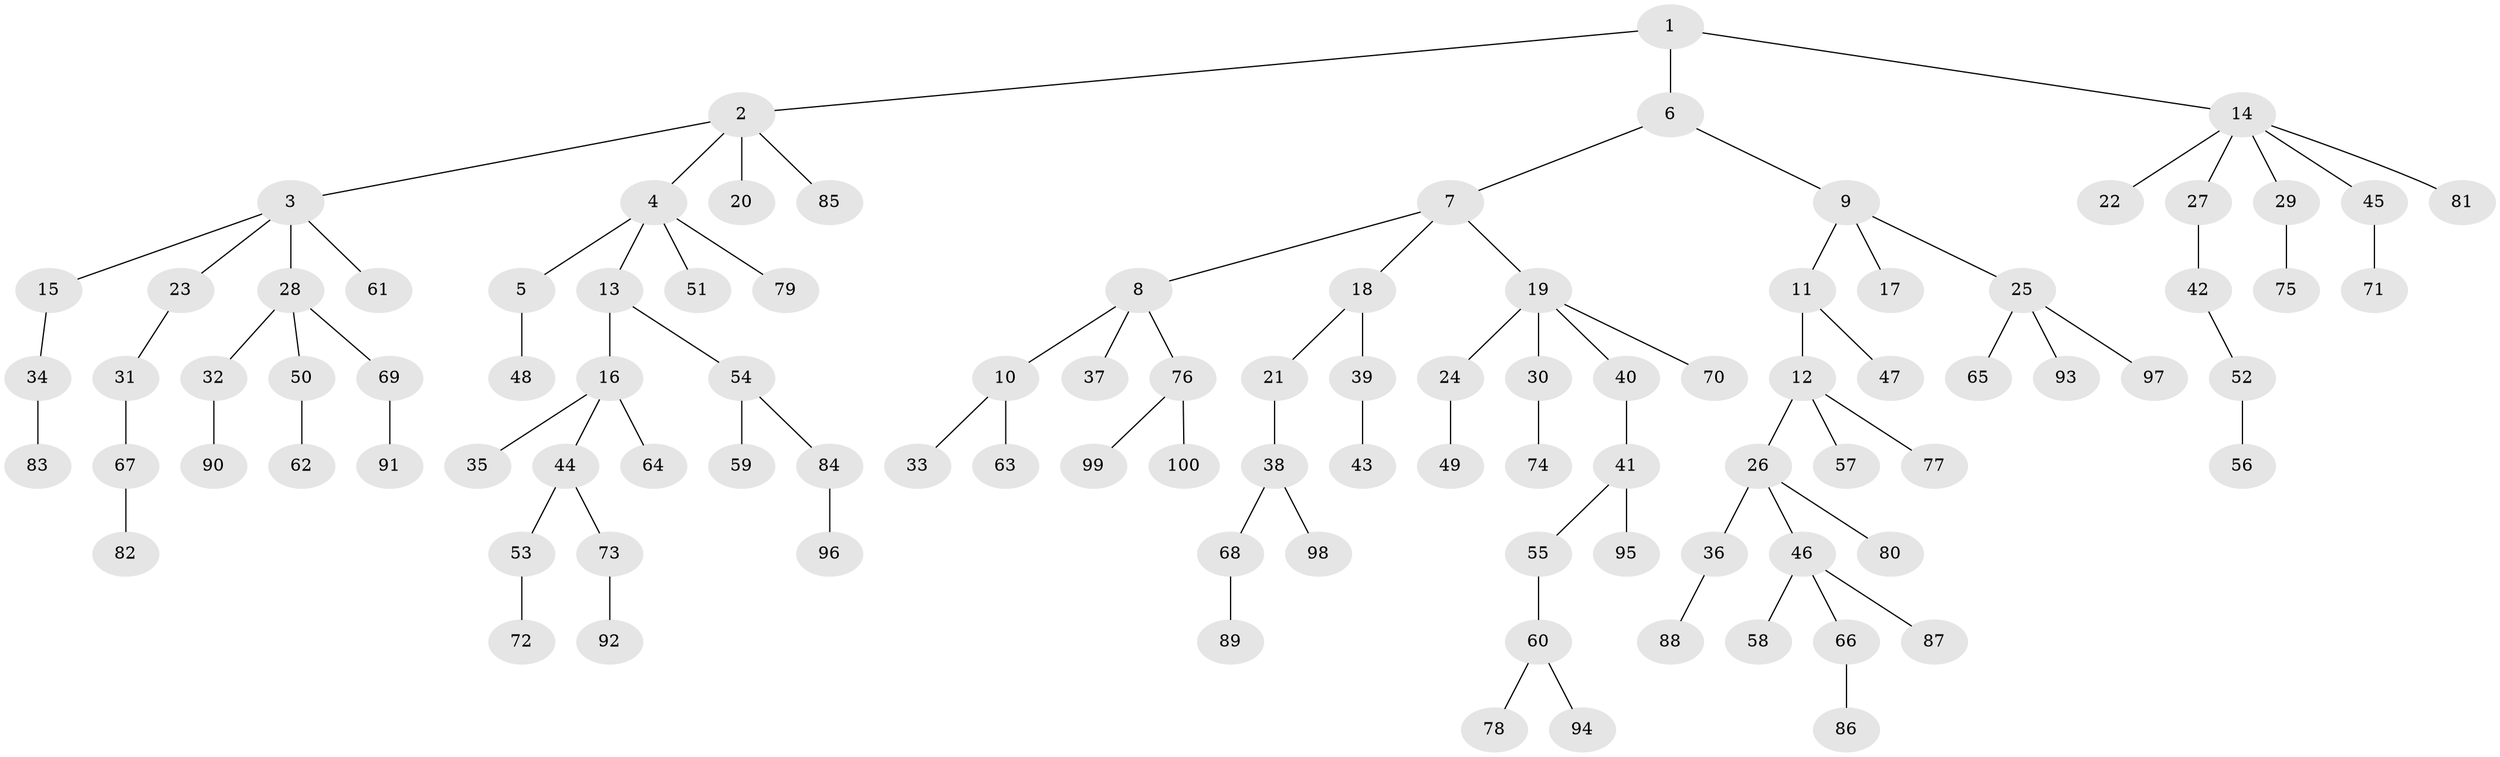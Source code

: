 // Generated by graph-tools (version 1.1) at 2025/38/02/21/25 10:38:55]
// undirected, 100 vertices, 99 edges
graph export_dot {
graph [start="1"]
  node [color=gray90,style=filled];
  1;
  2;
  3;
  4;
  5;
  6;
  7;
  8;
  9;
  10;
  11;
  12;
  13;
  14;
  15;
  16;
  17;
  18;
  19;
  20;
  21;
  22;
  23;
  24;
  25;
  26;
  27;
  28;
  29;
  30;
  31;
  32;
  33;
  34;
  35;
  36;
  37;
  38;
  39;
  40;
  41;
  42;
  43;
  44;
  45;
  46;
  47;
  48;
  49;
  50;
  51;
  52;
  53;
  54;
  55;
  56;
  57;
  58;
  59;
  60;
  61;
  62;
  63;
  64;
  65;
  66;
  67;
  68;
  69;
  70;
  71;
  72;
  73;
  74;
  75;
  76;
  77;
  78;
  79;
  80;
  81;
  82;
  83;
  84;
  85;
  86;
  87;
  88;
  89;
  90;
  91;
  92;
  93;
  94;
  95;
  96;
  97;
  98;
  99;
  100;
  1 -- 2;
  1 -- 6;
  1 -- 14;
  2 -- 3;
  2 -- 4;
  2 -- 20;
  2 -- 85;
  3 -- 15;
  3 -- 23;
  3 -- 28;
  3 -- 61;
  4 -- 5;
  4 -- 13;
  4 -- 51;
  4 -- 79;
  5 -- 48;
  6 -- 7;
  6 -- 9;
  7 -- 8;
  7 -- 18;
  7 -- 19;
  8 -- 10;
  8 -- 37;
  8 -- 76;
  9 -- 11;
  9 -- 17;
  9 -- 25;
  10 -- 33;
  10 -- 63;
  11 -- 12;
  11 -- 47;
  12 -- 26;
  12 -- 57;
  12 -- 77;
  13 -- 16;
  13 -- 54;
  14 -- 22;
  14 -- 27;
  14 -- 29;
  14 -- 45;
  14 -- 81;
  15 -- 34;
  16 -- 35;
  16 -- 44;
  16 -- 64;
  18 -- 21;
  18 -- 39;
  19 -- 24;
  19 -- 30;
  19 -- 40;
  19 -- 70;
  21 -- 38;
  23 -- 31;
  24 -- 49;
  25 -- 65;
  25 -- 93;
  25 -- 97;
  26 -- 36;
  26 -- 46;
  26 -- 80;
  27 -- 42;
  28 -- 32;
  28 -- 50;
  28 -- 69;
  29 -- 75;
  30 -- 74;
  31 -- 67;
  32 -- 90;
  34 -- 83;
  36 -- 88;
  38 -- 68;
  38 -- 98;
  39 -- 43;
  40 -- 41;
  41 -- 55;
  41 -- 95;
  42 -- 52;
  44 -- 53;
  44 -- 73;
  45 -- 71;
  46 -- 58;
  46 -- 66;
  46 -- 87;
  50 -- 62;
  52 -- 56;
  53 -- 72;
  54 -- 59;
  54 -- 84;
  55 -- 60;
  60 -- 78;
  60 -- 94;
  66 -- 86;
  67 -- 82;
  68 -- 89;
  69 -- 91;
  73 -- 92;
  76 -- 99;
  76 -- 100;
  84 -- 96;
}
